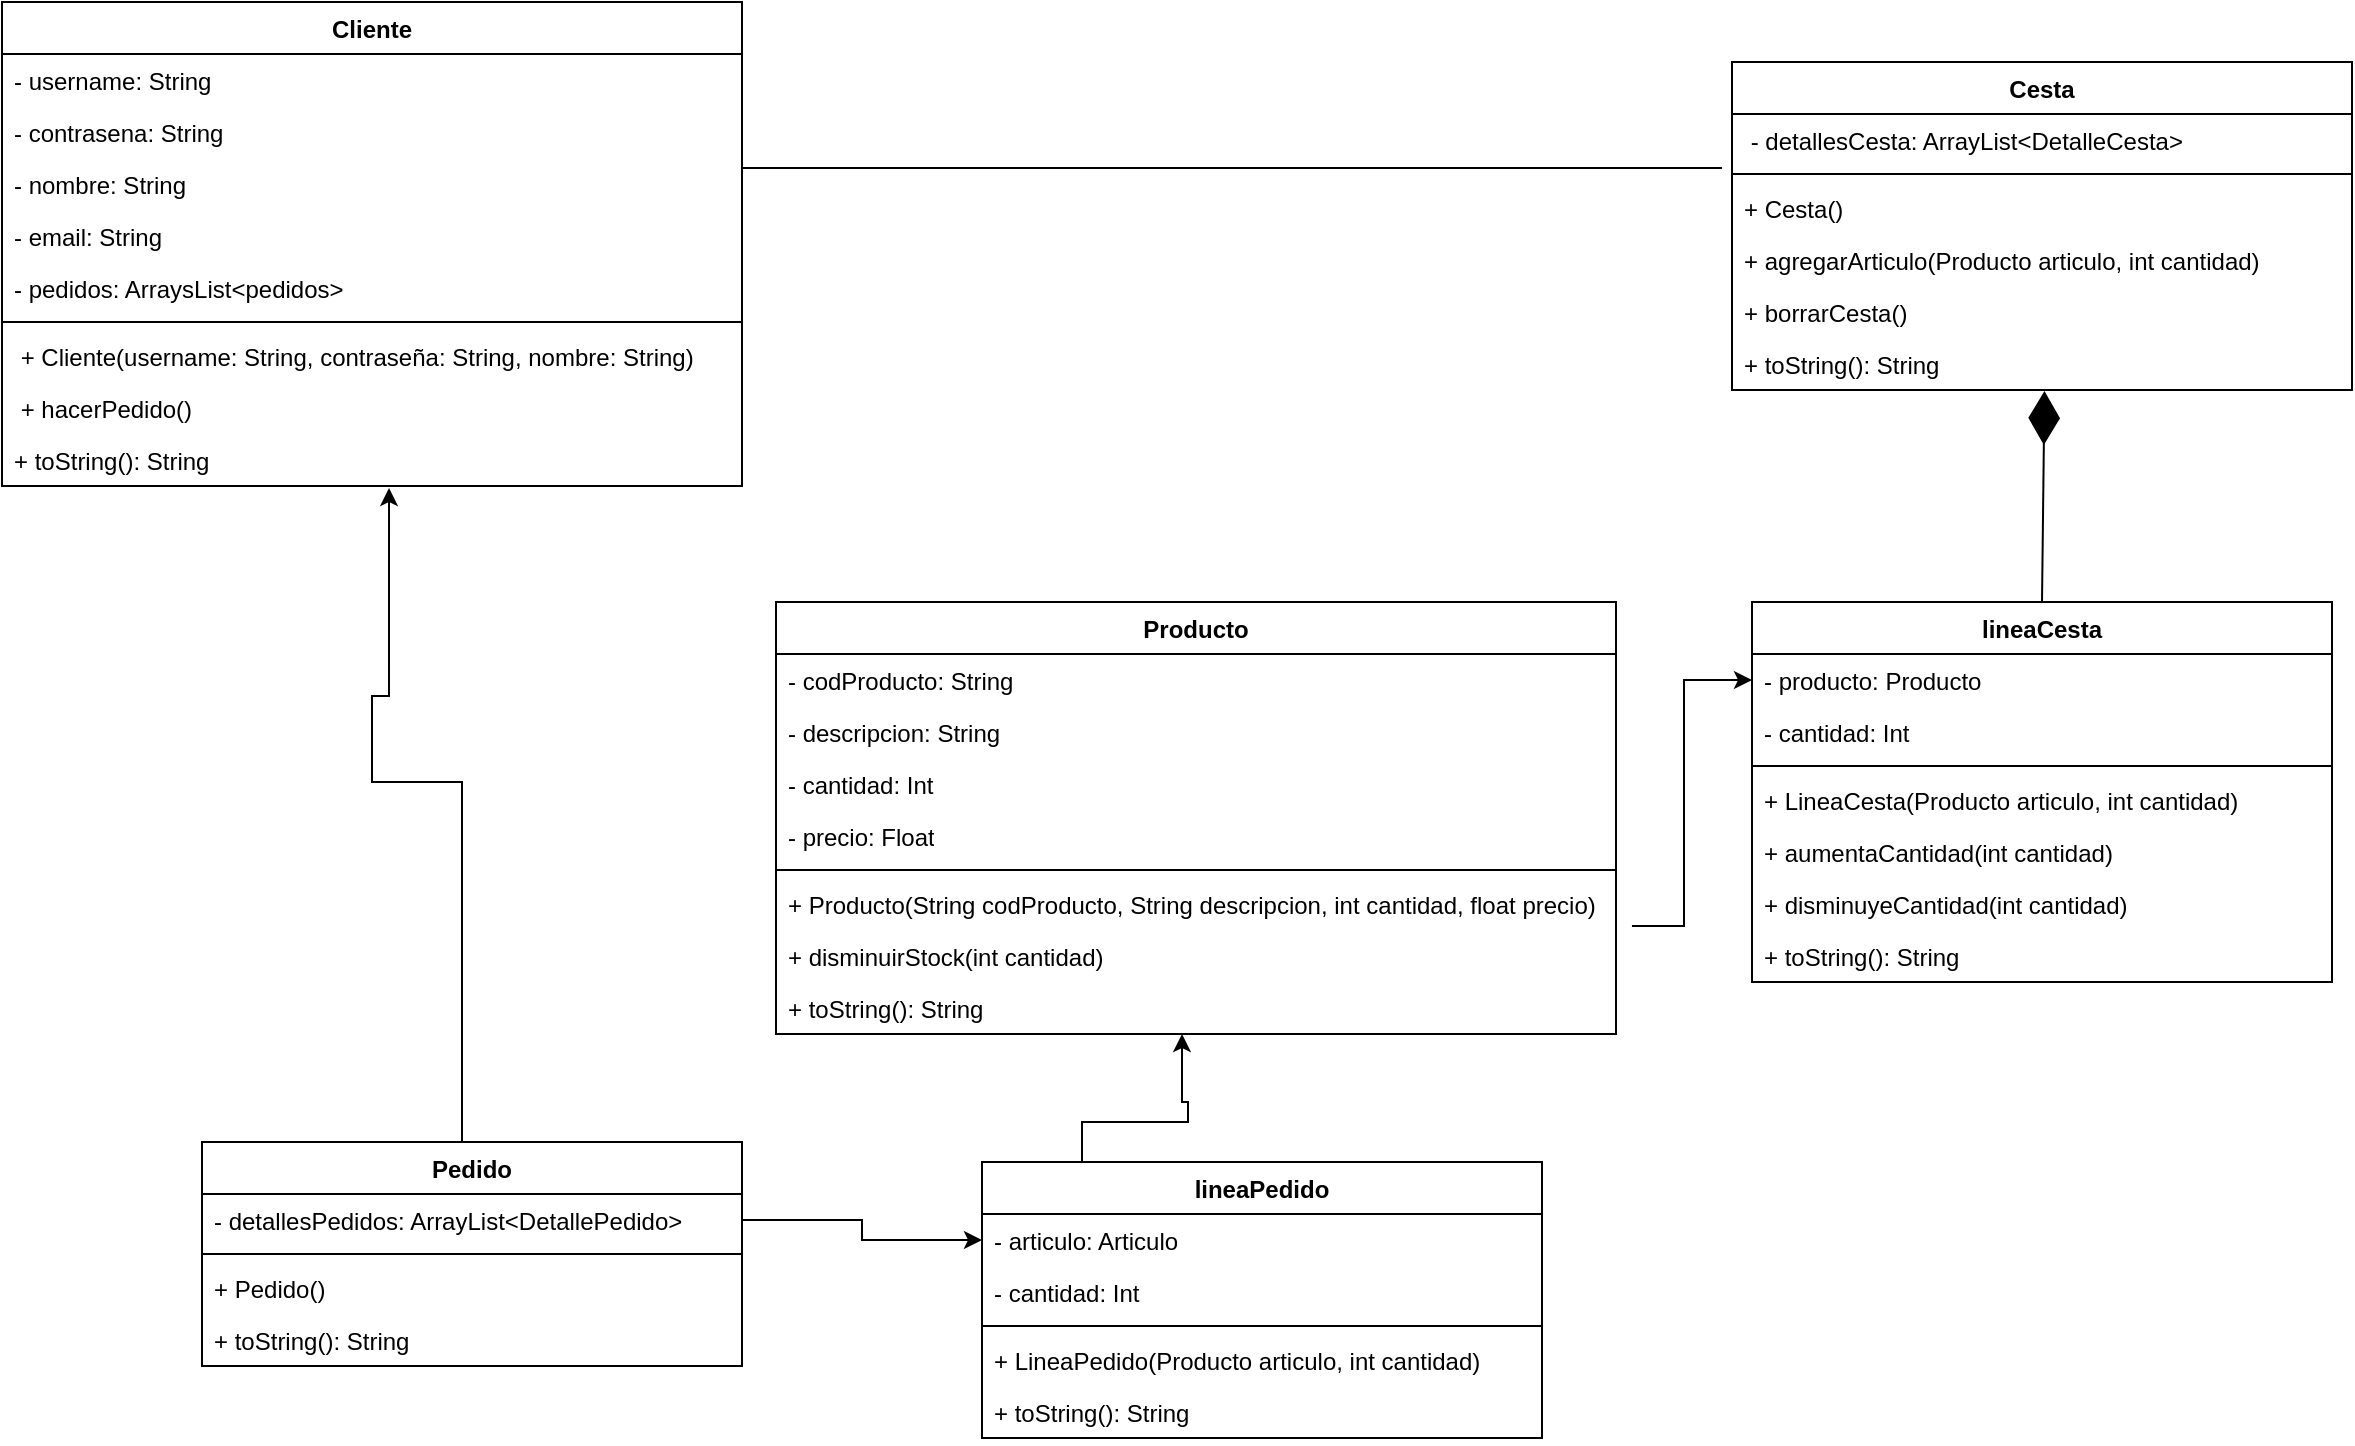 <mxfile version="26.0.16">
  <diagram name="Página-1" id="gkvd5mum7cgi9K8uEnEs">
    <mxGraphModel dx="1862" dy="985" grid="1" gridSize="10" guides="1" tooltips="1" connect="1" arrows="1" fold="1" page="1" pageScale="1" pageWidth="827" pageHeight="1169" math="0" shadow="0">
      <root>
        <mxCell id="0" />
        <mxCell id="1" parent="0" />
        <mxCell id="eJnwRigqvWw3f6cVr1_3-2" value="Cliente" style="swimlane;fontStyle=1;align=center;verticalAlign=top;childLayout=stackLayout;horizontal=1;startSize=26;horizontalStack=0;resizeParent=1;resizeParentMax=0;resizeLast=0;collapsible=1;marginBottom=0;whiteSpace=wrap;html=1;" parent="1" vertex="1">
          <mxGeometry x="20" y="100" width="370" height="242" as="geometry" />
        </mxCell>
        <mxCell id="eJnwRigqvWw3f6cVr1_3-3" value="- username: String&lt;div&gt;&lt;br&gt;&lt;/div&gt;" style="text;strokeColor=none;fillColor=none;align=left;verticalAlign=top;spacingLeft=4;spacingRight=4;overflow=hidden;rotatable=0;points=[[0,0.5],[1,0.5]];portConstraint=eastwest;whiteSpace=wrap;html=1;" parent="eJnwRigqvWw3f6cVr1_3-2" vertex="1">
          <mxGeometry y="26" width="370" height="26" as="geometry" />
        </mxCell>
        <mxCell id="eJnwRigqvWw3f6cVr1_3-50" value="- contrasena: String&lt;div&gt;&lt;br&gt;&lt;/div&gt;" style="text;strokeColor=none;fillColor=none;align=left;verticalAlign=top;spacingLeft=4;spacingRight=4;overflow=hidden;rotatable=0;points=[[0,0.5],[1,0.5]];portConstraint=eastwest;whiteSpace=wrap;html=1;" parent="eJnwRigqvWw3f6cVr1_3-2" vertex="1">
          <mxGeometry y="52" width="370" height="26" as="geometry" />
        </mxCell>
        <mxCell id="eJnwRigqvWw3f6cVr1_3-51" value="- nombre: String&lt;div&gt;&lt;br&gt;&lt;/div&gt;" style="text;strokeColor=none;fillColor=none;align=left;verticalAlign=top;spacingLeft=4;spacingRight=4;overflow=hidden;rotatable=0;points=[[0,0.5],[1,0.5]];portConstraint=eastwest;whiteSpace=wrap;html=1;" parent="eJnwRigqvWw3f6cVr1_3-2" vertex="1">
          <mxGeometry y="78" width="370" height="26" as="geometry" />
        </mxCell>
        <mxCell id="eJnwRigqvWw3f6cVr1_3-49" value="- email: String&lt;div&gt;&lt;br&gt;&lt;/div&gt;" style="text;strokeColor=none;fillColor=none;align=left;verticalAlign=top;spacingLeft=4;spacingRight=4;overflow=hidden;rotatable=0;points=[[0,0.5],[1,0.5]];portConstraint=eastwest;whiteSpace=wrap;html=1;" parent="eJnwRigqvWw3f6cVr1_3-2" vertex="1">
          <mxGeometry y="104" width="370" height="26" as="geometry" />
        </mxCell>
        <mxCell id="eJnwRigqvWw3f6cVr1_3-54" value="- pedidos: ArraysList&amp;lt;pedidos&amp;gt;&lt;div&gt;&lt;br&gt;&lt;/div&gt;" style="text;strokeColor=none;fillColor=none;align=left;verticalAlign=top;spacingLeft=4;spacingRight=4;overflow=hidden;rotatable=0;points=[[0,0.5],[1,0.5]];portConstraint=eastwest;whiteSpace=wrap;html=1;" parent="eJnwRigqvWw3f6cVr1_3-2" vertex="1">
          <mxGeometry y="130" width="370" height="26" as="geometry" />
        </mxCell>
        <mxCell id="eJnwRigqvWw3f6cVr1_3-4" value="" style="line;strokeWidth=1;fillColor=none;align=left;verticalAlign=middle;spacingTop=-1;spacingLeft=3;spacingRight=3;rotatable=0;labelPosition=right;points=[];portConstraint=eastwest;strokeColor=inherit;" parent="eJnwRigqvWw3f6cVr1_3-2" vertex="1">
          <mxGeometry y="156" width="370" height="8" as="geometry" />
        </mxCell>
        <mxCell id="eJnwRigqvWw3f6cVr1_3-55" value="&amp;nbsp;+ Cliente(username: String, contraseña: String, nombre: String)&amp;nbsp;&lt;div&gt;&lt;br&gt;&lt;/div&gt;" style="text;strokeColor=none;fillColor=none;align=left;verticalAlign=top;spacingLeft=4;spacingRight=4;overflow=hidden;rotatable=0;points=[[0,0.5],[1,0.5]];portConstraint=eastwest;whiteSpace=wrap;html=1;" parent="eJnwRigqvWw3f6cVr1_3-2" vertex="1">
          <mxGeometry y="164" width="370" height="26" as="geometry" />
        </mxCell>
        <mxCell id="eJnwRigqvWw3f6cVr1_3-56" value="&lt;div&gt;&amp;nbsp;+ hacerPedido()&lt;/div&gt;" style="text;strokeColor=none;fillColor=none;align=left;verticalAlign=top;spacingLeft=4;spacingRight=4;overflow=hidden;rotatable=0;points=[[0,0.5],[1,0.5]];portConstraint=eastwest;whiteSpace=wrap;html=1;" parent="eJnwRigqvWw3f6cVr1_3-2" vertex="1">
          <mxGeometry y="190" width="370" height="26" as="geometry" />
        </mxCell>
        <mxCell id="eJnwRigqvWw3f6cVr1_3-60" value="&lt;div&gt;+ toString(): String&lt;/div&gt;" style="text;strokeColor=none;fillColor=none;align=left;verticalAlign=top;spacingLeft=4;spacingRight=4;overflow=hidden;rotatable=0;points=[[0,0.5],[1,0.5]];portConstraint=eastwest;whiteSpace=wrap;html=1;" parent="eJnwRigqvWw3f6cVr1_3-2" vertex="1">
          <mxGeometry y="216" width="370" height="26" as="geometry" />
        </mxCell>
        <mxCell id="eJnwRigqvWw3f6cVr1_3-11" value="Cesta" style="swimlane;fontStyle=1;align=center;verticalAlign=top;childLayout=stackLayout;horizontal=1;startSize=26;horizontalStack=0;resizeParent=1;resizeParentMax=0;resizeLast=0;collapsible=1;marginBottom=0;whiteSpace=wrap;html=1;" parent="1" vertex="1">
          <mxGeometry x="885" y="130" width="310" height="164" as="geometry" />
        </mxCell>
        <mxCell id="eJnwRigqvWw3f6cVr1_3-12" value="&amp;nbsp;- detallesCesta: ArrayList&lt;span class=&quot;language-xml&quot;&gt;&amp;lt;&lt;span class=&quot;hljs-name&quot;&gt;DetalleCesta&lt;/span&gt;&amp;gt;&lt;/span&gt;" style="text;strokeColor=none;fillColor=none;align=left;verticalAlign=top;spacingLeft=4;spacingRight=4;overflow=hidden;rotatable=0;points=[[0,0.5],[1,0.5]];portConstraint=eastwest;whiteSpace=wrap;html=1;" parent="eJnwRigqvWw3f6cVr1_3-11" vertex="1">
          <mxGeometry y="26" width="310" height="26" as="geometry" />
        </mxCell>
        <mxCell id="eJnwRigqvWw3f6cVr1_3-13" value="" style="line;strokeWidth=1;fillColor=none;align=left;verticalAlign=middle;spacingTop=-1;spacingLeft=3;spacingRight=3;rotatable=0;labelPosition=right;points=[];portConstraint=eastwest;strokeColor=inherit;" parent="eJnwRigqvWw3f6cVr1_3-11" vertex="1">
          <mxGeometry y="52" width="310" height="8" as="geometry" />
        </mxCell>
        <mxCell id="eJnwRigqvWw3f6cVr1_3-61" value="+ Cesta()" style="text;strokeColor=none;fillColor=none;align=left;verticalAlign=top;spacingLeft=4;spacingRight=4;overflow=hidden;rotatable=0;points=[[0,0.5],[1,0.5]];portConstraint=eastwest;whiteSpace=wrap;html=1;" parent="eJnwRigqvWw3f6cVr1_3-11" vertex="1">
          <mxGeometry y="60" width="310" height="26" as="geometry" />
        </mxCell>
        <mxCell id="eJnwRigqvWw3f6cVr1_3-62" value="+ agregarArticulo(Producto articulo, int cantidad)" style="text;strokeColor=none;fillColor=none;align=left;verticalAlign=top;spacingLeft=4;spacingRight=4;overflow=hidden;rotatable=0;points=[[0,0.5],[1,0.5]];portConstraint=eastwest;whiteSpace=wrap;html=1;" parent="eJnwRigqvWw3f6cVr1_3-11" vertex="1">
          <mxGeometry y="86" width="310" height="26" as="geometry" />
        </mxCell>
        <mxCell id="eJnwRigqvWw3f6cVr1_3-14" value="+ borrarCesta()" style="text;strokeColor=none;fillColor=none;align=left;verticalAlign=top;spacingLeft=4;spacingRight=4;overflow=hidden;rotatable=0;points=[[0,0.5],[1,0.5]];portConstraint=eastwest;whiteSpace=wrap;html=1;" parent="eJnwRigqvWw3f6cVr1_3-11" vertex="1">
          <mxGeometry y="112" width="310" height="26" as="geometry" />
        </mxCell>
        <mxCell id="eJnwRigqvWw3f6cVr1_3-63" value="+ toString(): String" style="text;strokeColor=none;fillColor=none;align=left;verticalAlign=top;spacingLeft=4;spacingRight=4;overflow=hidden;rotatable=0;points=[[0,0.5],[1,0.5]];portConstraint=eastwest;whiteSpace=wrap;html=1;" parent="eJnwRigqvWw3f6cVr1_3-11" vertex="1">
          <mxGeometry y="138" width="310" height="26" as="geometry" />
        </mxCell>
        <mxCell id="eJnwRigqvWw3f6cVr1_3-15" value="lineaCesta" style="swimlane;fontStyle=1;align=center;verticalAlign=top;childLayout=stackLayout;horizontal=1;startSize=26;horizontalStack=0;resizeParent=1;resizeParentMax=0;resizeLast=0;collapsible=1;marginBottom=0;whiteSpace=wrap;html=1;" parent="1" vertex="1">
          <mxGeometry x="895" y="400" width="290" height="190" as="geometry" />
        </mxCell>
        <mxCell id="eJnwRigqvWw3f6cVr1_3-16" value=" - producto: Producto" style="text;strokeColor=none;fillColor=none;align=left;verticalAlign=top;spacingLeft=4;spacingRight=4;overflow=hidden;rotatable=0;points=[[0,0.5],[1,0.5]];portConstraint=eastwest;whiteSpace=wrap;html=1;" parent="eJnwRigqvWw3f6cVr1_3-15" vertex="1">
          <mxGeometry y="26" width="290" height="26" as="geometry" />
        </mxCell>
        <mxCell id="eJnwRigqvWw3f6cVr1_3-64" value="  - cantidad: Int   " style="text;strokeColor=none;fillColor=none;align=left;verticalAlign=top;spacingLeft=4;spacingRight=4;overflow=hidden;rotatable=0;points=[[0,0.5],[1,0.5]];portConstraint=eastwest;whiteSpace=wrap;html=1;" parent="eJnwRigqvWw3f6cVr1_3-15" vertex="1">
          <mxGeometry y="52" width="290" height="26" as="geometry" />
        </mxCell>
        <mxCell id="eJnwRigqvWw3f6cVr1_3-17" value="" style="line;strokeWidth=1;fillColor=none;align=left;verticalAlign=middle;spacingTop=-1;spacingLeft=3;spacingRight=3;rotatable=0;labelPosition=right;points=[];portConstraint=eastwest;strokeColor=inherit;" parent="eJnwRigqvWw3f6cVr1_3-15" vertex="1">
          <mxGeometry y="78" width="290" height="8" as="geometry" />
        </mxCell>
        <mxCell id="eJnwRigqvWw3f6cVr1_3-66" value="+ LineaCesta(Producto articulo, int cantidad)" style="text;strokeColor=none;fillColor=none;align=left;verticalAlign=top;spacingLeft=4;spacingRight=4;overflow=hidden;rotatable=0;points=[[0,0.5],[1,0.5]];portConstraint=eastwest;whiteSpace=wrap;html=1;" parent="eJnwRigqvWw3f6cVr1_3-15" vertex="1">
          <mxGeometry y="86" width="290" height="26" as="geometry" />
        </mxCell>
        <mxCell id="eJnwRigqvWw3f6cVr1_3-67" value="+ aumentaCantidad(int cantidad)" style="text;strokeColor=none;fillColor=none;align=left;verticalAlign=top;spacingLeft=4;spacingRight=4;overflow=hidden;rotatable=0;points=[[0,0.5],[1,0.5]];portConstraint=eastwest;whiteSpace=wrap;html=1;" parent="eJnwRigqvWw3f6cVr1_3-15" vertex="1">
          <mxGeometry y="112" width="290" height="26" as="geometry" />
        </mxCell>
        <mxCell id="eJnwRigqvWw3f6cVr1_3-68" value="+ disminuyeCantidad(int cantidad)" style="text;strokeColor=none;fillColor=none;align=left;verticalAlign=top;spacingLeft=4;spacingRight=4;overflow=hidden;rotatable=0;points=[[0,0.5],[1,0.5]];portConstraint=eastwest;whiteSpace=wrap;html=1;" parent="eJnwRigqvWw3f6cVr1_3-15" vertex="1">
          <mxGeometry y="138" width="290" height="26" as="geometry" />
        </mxCell>
        <mxCell id="eJnwRigqvWw3f6cVr1_3-69" value="+ toString(): String " style="text;strokeColor=none;fillColor=none;align=left;verticalAlign=top;spacingLeft=4;spacingRight=4;overflow=hidden;rotatable=0;points=[[0,0.5],[1,0.5]];portConstraint=eastwest;whiteSpace=wrap;html=1;" parent="eJnwRigqvWw3f6cVr1_3-15" vertex="1">
          <mxGeometry y="164" width="290" height="26" as="geometry" />
        </mxCell>
        <mxCell id="eJnwRigqvWw3f6cVr1_3-19" value="Producto" style="swimlane;fontStyle=1;align=center;verticalAlign=top;childLayout=stackLayout;horizontal=1;startSize=26;horizontalStack=0;resizeParent=1;resizeParentMax=0;resizeLast=0;collapsible=1;marginBottom=0;whiteSpace=wrap;html=1;" parent="1" vertex="1">
          <mxGeometry x="407" y="400" width="420" height="216" as="geometry" />
        </mxCell>
        <mxCell id="eJnwRigqvWw3f6cVr1_3-70" value="- codProducto: String " style="text;strokeColor=none;fillColor=none;align=left;verticalAlign=top;spacingLeft=4;spacingRight=4;overflow=hidden;rotatable=0;points=[[0,0.5],[1,0.5]];portConstraint=eastwest;whiteSpace=wrap;html=1;" parent="eJnwRigqvWw3f6cVr1_3-19" vertex="1">
          <mxGeometry y="26" width="420" height="26" as="geometry" />
        </mxCell>
        <mxCell id="eJnwRigqvWw3f6cVr1_3-71" value="- descripcion: String  " style="text;strokeColor=none;fillColor=none;align=left;verticalAlign=top;spacingLeft=4;spacingRight=4;overflow=hidden;rotatable=0;points=[[0,0.5],[1,0.5]];portConstraint=eastwest;whiteSpace=wrap;html=1;" parent="eJnwRigqvWw3f6cVr1_3-19" vertex="1">
          <mxGeometry y="52" width="420" height="26" as="geometry" />
        </mxCell>
        <mxCell id="eJnwRigqvWw3f6cVr1_3-73" value="- cantidad: Int  " style="text;strokeColor=none;fillColor=none;align=left;verticalAlign=top;spacingLeft=4;spacingRight=4;overflow=hidden;rotatable=0;points=[[0,0.5],[1,0.5]];portConstraint=eastwest;whiteSpace=wrap;html=1;" parent="eJnwRigqvWw3f6cVr1_3-19" vertex="1">
          <mxGeometry y="78" width="420" height="26" as="geometry" />
        </mxCell>
        <mxCell id="eJnwRigqvWw3f6cVr1_3-20" value=" - precio: Float  " style="text;strokeColor=none;fillColor=none;align=left;verticalAlign=top;spacingLeft=4;spacingRight=4;overflow=hidden;rotatable=0;points=[[0,0.5],[1,0.5]];portConstraint=eastwest;whiteSpace=wrap;html=1;" parent="eJnwRigqvWw3f6cVr1_3-19" vertex="1">
          <mxGeometry y="104" width="420" height="26" as="geometry" />
        </mxCell>
        <mxCell id="eJnwRigqvWw3f6cVr1_3-21" value="" style="line;strokeWidth=1;fillColor=none;align=left;verticalAlign=middle;spacingTop=-1;spacingLeft=3;spacingRight=3;rotatable=0;labelPosition=right;points=[];portConstraint=eastwest;strokeColor=inherit;" parent="eJnwRigqvWw3f6cVr1_3-19" vertex="1">
          <mxGeometry y="130" width="420" height="8" as="geometry" />
        </mxCell>
        <mxCell id="eJnwRigqvWw3f6cVr1_3-74" value=" + Producto(String codProducto, String descripcion, int cantidad, float precio)" style="text;strokeColor=none;fillColor=none;align=left;verticalAlign=top;spacingLeft=4;spacingRight=4;overflow=hidden;rotatable=0;points=[[0,0.5],[1,0.5]];portConstraint=eastwest;whiteSpace=wrap;html=1;" parent="eJnwRigqvWw3f6cVr1_3-19" vertex="1">
          <mxGeometry y="138" width="420" height="26" as="geometry" />
        </mxCell>
        <mxCell id="eJnwRigqvWw3f6cVr1_3-22" value=" + disminuirStock(int cantidad)" style="text;strokeColor=none;fillColor=none;align=left;verticalAlign=top;spacingLeft=4;spacingRight=4;overflow=hidden;rotatable=0;points=[[0,0.5],[1,0.5]];portConstraint=eastwest;whiteSpace=wrap;html=1;" parent="eJnwRigqvWw3f6cVr1_3-19" vertex="1">
          <mxGeometry y="164" width="420" height="26" as="geometry" />
        </mxCell>
        <mxCell id="eJnwRigqvWw3f6cVr1_3-76" value=" + toString(): String" style="text;strokeColor=none;fillColor=none;align=left;verticalAlign=top;spacingLeft=4;spacingRight=4;overflow=hidden;rotatable=0;points=[[0,0.5],[1,0.5]];portConstraint=eastwest;whiteSpace=wrap;html=1;" parent="eJnwRigqvWw3f6cVr1_3-19" vertex="1">
          <mxGeometry y="190" width="420" height="26" as="geometry" />
        </mxCell>
        <mxCell id="eJnwRigqvWw3f6cVr1_3-23" value="lineaPedido" style="swimlane;fontStyle=1;align=center;verticalAlign=top;childLayout=stackLayout;horizontal=1;startSize=26;horizontalStack=0;resizeParent=1;resizeParentMax=0;resizeLast=0;collapsible=1;marginBottom=0;whiteSpace=wrap;html=1;" parent="1" vertex="1">
          <mxGeometry x="510" y="680" width="280" height="138" as="geometry" />
        </mxCell>
        <mxCell id="eJnwRigqvWw3f6cVr1_3-24" value="- articulo: Articulo " style="text;strokeColor=none;fillColor=none;align=left;verticalAlign=top;spacingLeft=4;spacingRight=4;overflow=hidden;rotatable=0;points=[[0,0.5],[1,0.5]];portConstraint=eastwest;whiteSpace=wrap;html=1;" parent="eJnwRigqvWw3f6cVr1_3-23" vertex="1">
          <mxGeometry y="26" width="280" height="26" as="geometry" />
        </mxCell>
        <mxCell id="eJnwRigqvWw3f6cVr1_3-77" value="- cantidad: Int  " style="text;strokeColor=none;fillColor=none;align=left;verticalAlign=top;spacingLeft=4;spacingRight=4;overflow=hidden;rotatable=0;points=[[0,0.5],[1,0.5]];portConstraint=eastwest;whiteSpace=wrap;html=1;" parent="eJnwRigqvWw3f6cVr1_3-23" vertex="1">
          <mxGeometry y="52" width="280" height="26" as="geometry" />
        </mxCell>
        <mxCell id="eJnwRigqvWw3f6cVr1_3-25" value="" style="line;strokeWidth=1;fillColor=none;align=left;verticalAlign=middle;spacingTop=-1;spacingLeft=3;spacingRight=3;rotatable=0;labelPosition=right;points=[];portConstraint=eastwest;strokeColor=inherit;" parent="eJnwRigqvWw3f6cVr1_3-23" vertex="1">
          <mxGeometry y="78" width="280" height="8" as="geometry" />
        </mxCell>
        <mxCell id="elDWC7-0xT2W6Abxx1Kw-1" value="+&amp;nbsp;LineaPedido(Producto articulo, int cantidad)" style="text;strokeColor=none;fillColor=none;align=left;verticalAlign=top;spacingLeft=4;spacingRight=4;overflow=hidden;rotatable=0;points=[[0,0.5],[1,0.5]];portConstraint=eastwest;whiteSpace=wrap;html=1;" parent="eJnwRigqvWw3f6cVr1_3-23" vertex="1">
          <mxGeometry y="86" width="280" height="26" as="geometry" />
        </mxCell>
        <mxCell id="eJnwRigqvWw3f6cVr1_3-26" value="+ toString(): String" style="text;strokeColor=none;fillColor=none;align=left;verticalAlign=top;spacingLeft=4;spacingRight=4;overflow=hidden;rotatable=0;points=[[0,0.5],[1,0.5]];portConstraint=eastwest;whiteSpace=wrap;html=1;" parent="eJnwRigqvWw3f6cVr1_3-23" vertex="1">
          <mxGeometry y="112" width="280" height="26" as="geometry" />
        </mxCell>
        <mxCell id="eJnwRigqvWw3f6cVr1_3-27" value="Pedido" style="swimlane;fontStyle=1;align=center;verticalAlign=top;childLayout=stackLayout;horizontal=1;startSize=26;horizontalStack=0;resizeParent=1;resizeParentMax=0;resizeLast=0;collapsible=1;marginBottom=0;whiteSpace=wrap;html=1;" parent="1" vertex="1">
          <mxGeometry x="120" y="670" width="270" height="112" as="geometry" />
        </mxCell>
        <mxCell id="eJnwRigqvWw3f6cVr1_3-28" value="- detallesPedidos: ArrayList&lt;span class=&quot;language-xml&quot;&gt;&amp;lt;&lt;span class=&quot;hljs-name&quot;&gt;DetallePedido&lt;/span&gt;&amp;gt;&lt;/span&gt;" style="text;strokeColor=none;fillColor=none;align=left;verticalAlign=top;spacingLeft=4;spacingRight=4;overflow=hidden;rotatable=0;points=[[0,0.5],[1,0.5]];portConstraint=eastwest;whiteSpace=wrap;html=1;" parent="eJnwRigqvWw3f6cVr1_3-27" vertex="1">
          <mxGeometry y="26" width="270" height="26" as="geometry" />
        </mxCell>
        <mxCell id="eJnwRigqvWw3f6cVr1_3-29" value="" style="line;strokeWidth=1;fillColor=none;align=left;verticalAlign=middle;spacingTop=-1;spacingLeft=3;spacingRight=3;rotatable=0;labelPosition=right;points=[];portConstraint=eastwest;strokeColor=inherit;" parent="eJnwRigqvWw3f6cVr1_3-27" vertex="1">
          <mxGeometry y="52" width="270" height="8" as="geometry" />
        </mxCell>
        <mxCell id="eJnwRigqvWw3f6cVr1_3-30" value="+&amp;nbsp;Pedido()" style="text;strokeColor=none;fillColor=none;align=left;verticalAlign=top;spacingLeft=4;spacingRight=4;overflow=hidden;rotatable=0;points=[[0,0.5],[1,0.5]];portConstraint=eastwest;whiteSpace=wrap;html=1;" parent="eJnwRigqvWw3f6cVr1_3-27" vertex="1">
          <mxGeometry y="60" width="270" height="26" as="geometry" />
        </mxCell>
        <mxCell id="elDWC7-0xT2W6Abxx1Kw-2" value="+ toString(): String" style="text;strokeColor=none;fillColor=none;align=left;verticalAlign=top;spacingLeft=4;spacingRight=4;overflow=hidden;rotatable=0;points=[[0,0.5],[1,0.5]];portConstraint=eastwest;whiteSpace=wrap;html=1;" parent="eJnwRigqvWw3f6cVr1_3-27" vertex="1">
          <mxGeometry y="86" width="270" height="26" as="geometry" />
        </mxCell>
        <mxCell id="eJnwRigqvWw3f6cVr1_3-37" value="" style="endArrow=diamondThin;endFill=1;endSize=24;html=1;rounded=0;entryX=0.504;entryY=1.02;entryDx=0;entryDy=0;entryPerimeter=0;exitX=0.5;exitY=0;exitDx=0;exitDy=0;" parent="1" source="eJnwRigqvWw3f6cVr1_3-15" target="eJnwRigqvWw3f6cVr1_3-63" edge="1">
          <mxGeometry width="160" relative="1" as="geometry">
            <mxPoint x="710" y="310" as="sourcePoint" />
            <mxPoint x="870" y="310" as="targetPoint" />
          </mxGeometry>
        </mxCell>
        <mxCell id="eJnwRigqvWw3f6cVr1_3-38" style="edgeStyle=orthogonalEdgeStyle;rounded=0;orthogonalLoop=1;jettySize=auto;html=1;exitX=1.019;exitY=-0.077;exitDx=0;exitDy=0;entryX=0;entryY=0.5;entryDx=0;entryDy=0;exitPerimeter=0;" parent="1" source="eJnwRigqvWw3f6cVr1_3-22" target="eJnwRigqvWw3f6cVr1_3-16" edge="1">
          <mxGeometry relative="1" as="geometry">
            <mxPoint x="930" y="520" as="sourcePoint" />
            <mxPoint x="590" y="520" as="targetPoint" />
          </mxGeometry>
        </mxCell>
        <mxCell id="eJnwRigqvWw3f6cVr1_3-41" style="edgeStyle=orthogonalEdgeStyle;rounded=0;orthogonalLoop=1;jettySize=auto;html=1;exitX=1;exitY=0.5;exitDx=0;exitDy=0;entryX=0;entryY=0.5;entryDx=0;entryDy=0;" parent="1" source="eJnwRigqvWw3f6cVr1_3-28" target="eJnwRigqvWw3f6cVr1_3-24" edge="1">
          <mxGeometry relative="1" as="geometry">
            <mxPoint x="380" y="639" as="sourcePoint" />
          </mxGeometry>
        </mxCell>
        <mxCell id="eJnwRigqvWw3f6cVr1_3-42" value="" style="line;strokeWidth=1;fillColor=none;align=left;verticalAlign=middle;spacingTop=-1;spacingLeft=3;spacingRight=3;rotatable=0;labelPosition=right;points=[];portConstraint=eastwest;strokeColor=inherit;" parent="1" vertex="1">
          <mxGeometry x="390" y="179" width="490" height="8" as="geometry" />
        </mxCell>
        <mxCell id="eJnwRigqvWw3f6cVr1_3-53" style="edgeStyle=orthogonalEdgeStyle;rounded=0;orthogonalLoop=1;jettySize=auto;html=1;exitX=0.5;exitY=0;exitDx=0;exitDy=0;entryX=0.523;entryY=1.039;entryDx=0;entryDy=0;entryPerimeter=0;" parent="1" target="eJnwRigqvWw3f6cVr1_3-60" edge="1">
          <mxGeometry relative="1" as="geometry">
            <mxPoint x="250" y="670" as="sourcePoint" />
            <mxPoint x="205" y="472" as="targetPoint" />
            <Array as="points">
              <mxPoint x="250" y="490" />
              <mxPoint x="205" y="490" />
              <mxPoint x="205" y="447" />
            </Array>
          </mxGeometry>
        </mxCell>
        <mxCell id="eJnwRigqvWw3f6cVr1_3-72" style="edgeStyle=orthogonalEdgeStyle;rounded=0;orthogonalLoop=1;jettySize=auto;html=1;" parent="1" source="eJnwRigqvWw3f6cVr1_3-23" edge="1" target="eJnwRigqvWw3f6cVr1_3-76">
          <mxGeometry relative="1" as="geometry">
            <mxPoint x="610" y="640" as="targetPoint" />
            <Array as="points">
              <mxPoint x="560" y="660" />
              <mxPoint x="613" y="660" />
              <mxPoint x="613" y="650" />
              <mxPoint x="610" y="650" />
            </Array>
          </mxGeometry>
        </mxCell>
      </root>
    </mxGraphModel>
  </diagram>
</mxfile>
